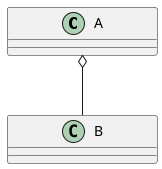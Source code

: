 @startuml

skinparam classAttributeIconSize 0
skinparam MinClassWidth 150

class A
class B

A o-- B


@enduml
